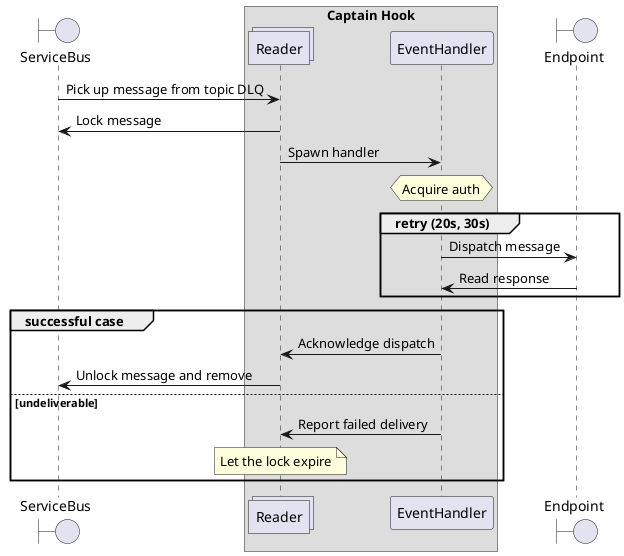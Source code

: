 @startuml
boundary Endpoint order 50
box "Captain Hook"
participant EventHandler order 40
collections Reader order 30
endbox
boundary ServiceBus order 10

ServiceBus -> Reader : Pick up message from topic DLQ
Reader -> ServiceBus : Lock message
Reader -> EventHandler : Spawn handler

hnote over EventHandler : Acquire auth

group retry (20s, 30s)
  EventHandler -> Endpoint : Dispatch message
  Endpoint -> EventHandler : Read response
end

group successful case

    EventHandler -> Reader : Acknowledge dispatch
    Reader -> ServiceBus : Unlock message and remove
else undeliverable
   EventHandler -> Reader : Report failed delivery
   note over Reader : Let the lock expire
end
@enduml
